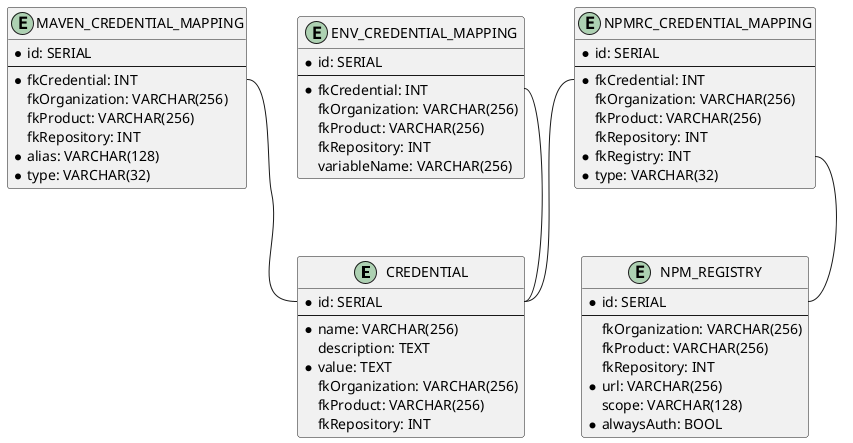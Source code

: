 @startuml

entity CREDENTIAL {
* id: SERIAL
--
* name: VARCHAR(256)
description: TEXT
* value: TEXT
fkOrganization: VARCHAR(256)
fkProduct: VARCHAR(256)
fkRepository: INT
}

entity MAVEN_CREDENTIAL_MAPPING {
* id: SERIAL
--
* fkCredential: INT
fkOrganization: VARCHAR(256)
fkProduct: VARCHAR(256)
fkRepository: INT
* alias: VARCHAR(128)
* type: VARCHAR(32)
}

entity NPM_REGISTRY {
* id: SERIAL
--
fkOrganization: VARCHAR(256)
fkProduct: VARCHAR(256)
fkRepository: INT
* url: VARCHAR(256)
scope: VARCHAR(128)
* alwaysAuth: BOOL
}

entity NPMRC_CREDENTIAL_MAPPING {
* id: SERIAL
--
* fkCredential: INT
fkOrganization: VARCHAR(256)
fkProduct: VARCHAR(256)
fkRepository: INT
* fkRegistry: INT
* type: VARCHAR(32)
}

entity ENV_CREDENTIAL_MAPPING {
* id: SERIAL
--
* fkCredential: INT
fkOrganization: VARCHAR(256)
fkProduct: VARCHAR(256)
fkRepository: INT
variableName: VARCHAR(256)
}

NPMRC_CREDENTIAL_MAPPING::fkRegistry -- NPM_REGISTRY::id

MAVEN_CREDENTIAL_MAPPING::fkCredential -- CREDENTIAL::id
NPMRC_CREDENTIAL_MAPPING::fkCredential -- CREDENTIAL::id
ENV_CREDENTIAL_MAPPING::fkCredential -- CREDENTIAL::id

@enduml
